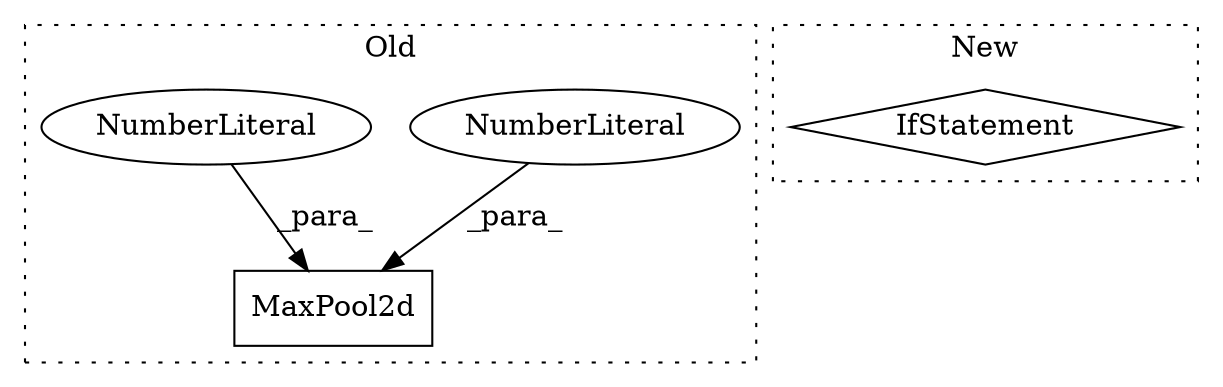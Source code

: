 digraph G {
subgraph cluster0 {
1 [label="MaxPool2d" a="32" s="7116,7131" l="10,1" shape="box"];
3 [label="NumberLiteral" a="34" s="7128" l="1" shape="ellipse"];
4 [label="NumberLiteral" a="34" s="7130" l="1" shape="ellipse"];
label = "Old";
style="dotted";
}
subgraph cluster1 {
2 [label="IfStatement" a="25" s="7529,7539" l="4,2" shape="diamond"];
label = "New";
style="dotted";
}
3 -> 1 [label="_para_"];
4 -> 1 [label="_para_"];
}